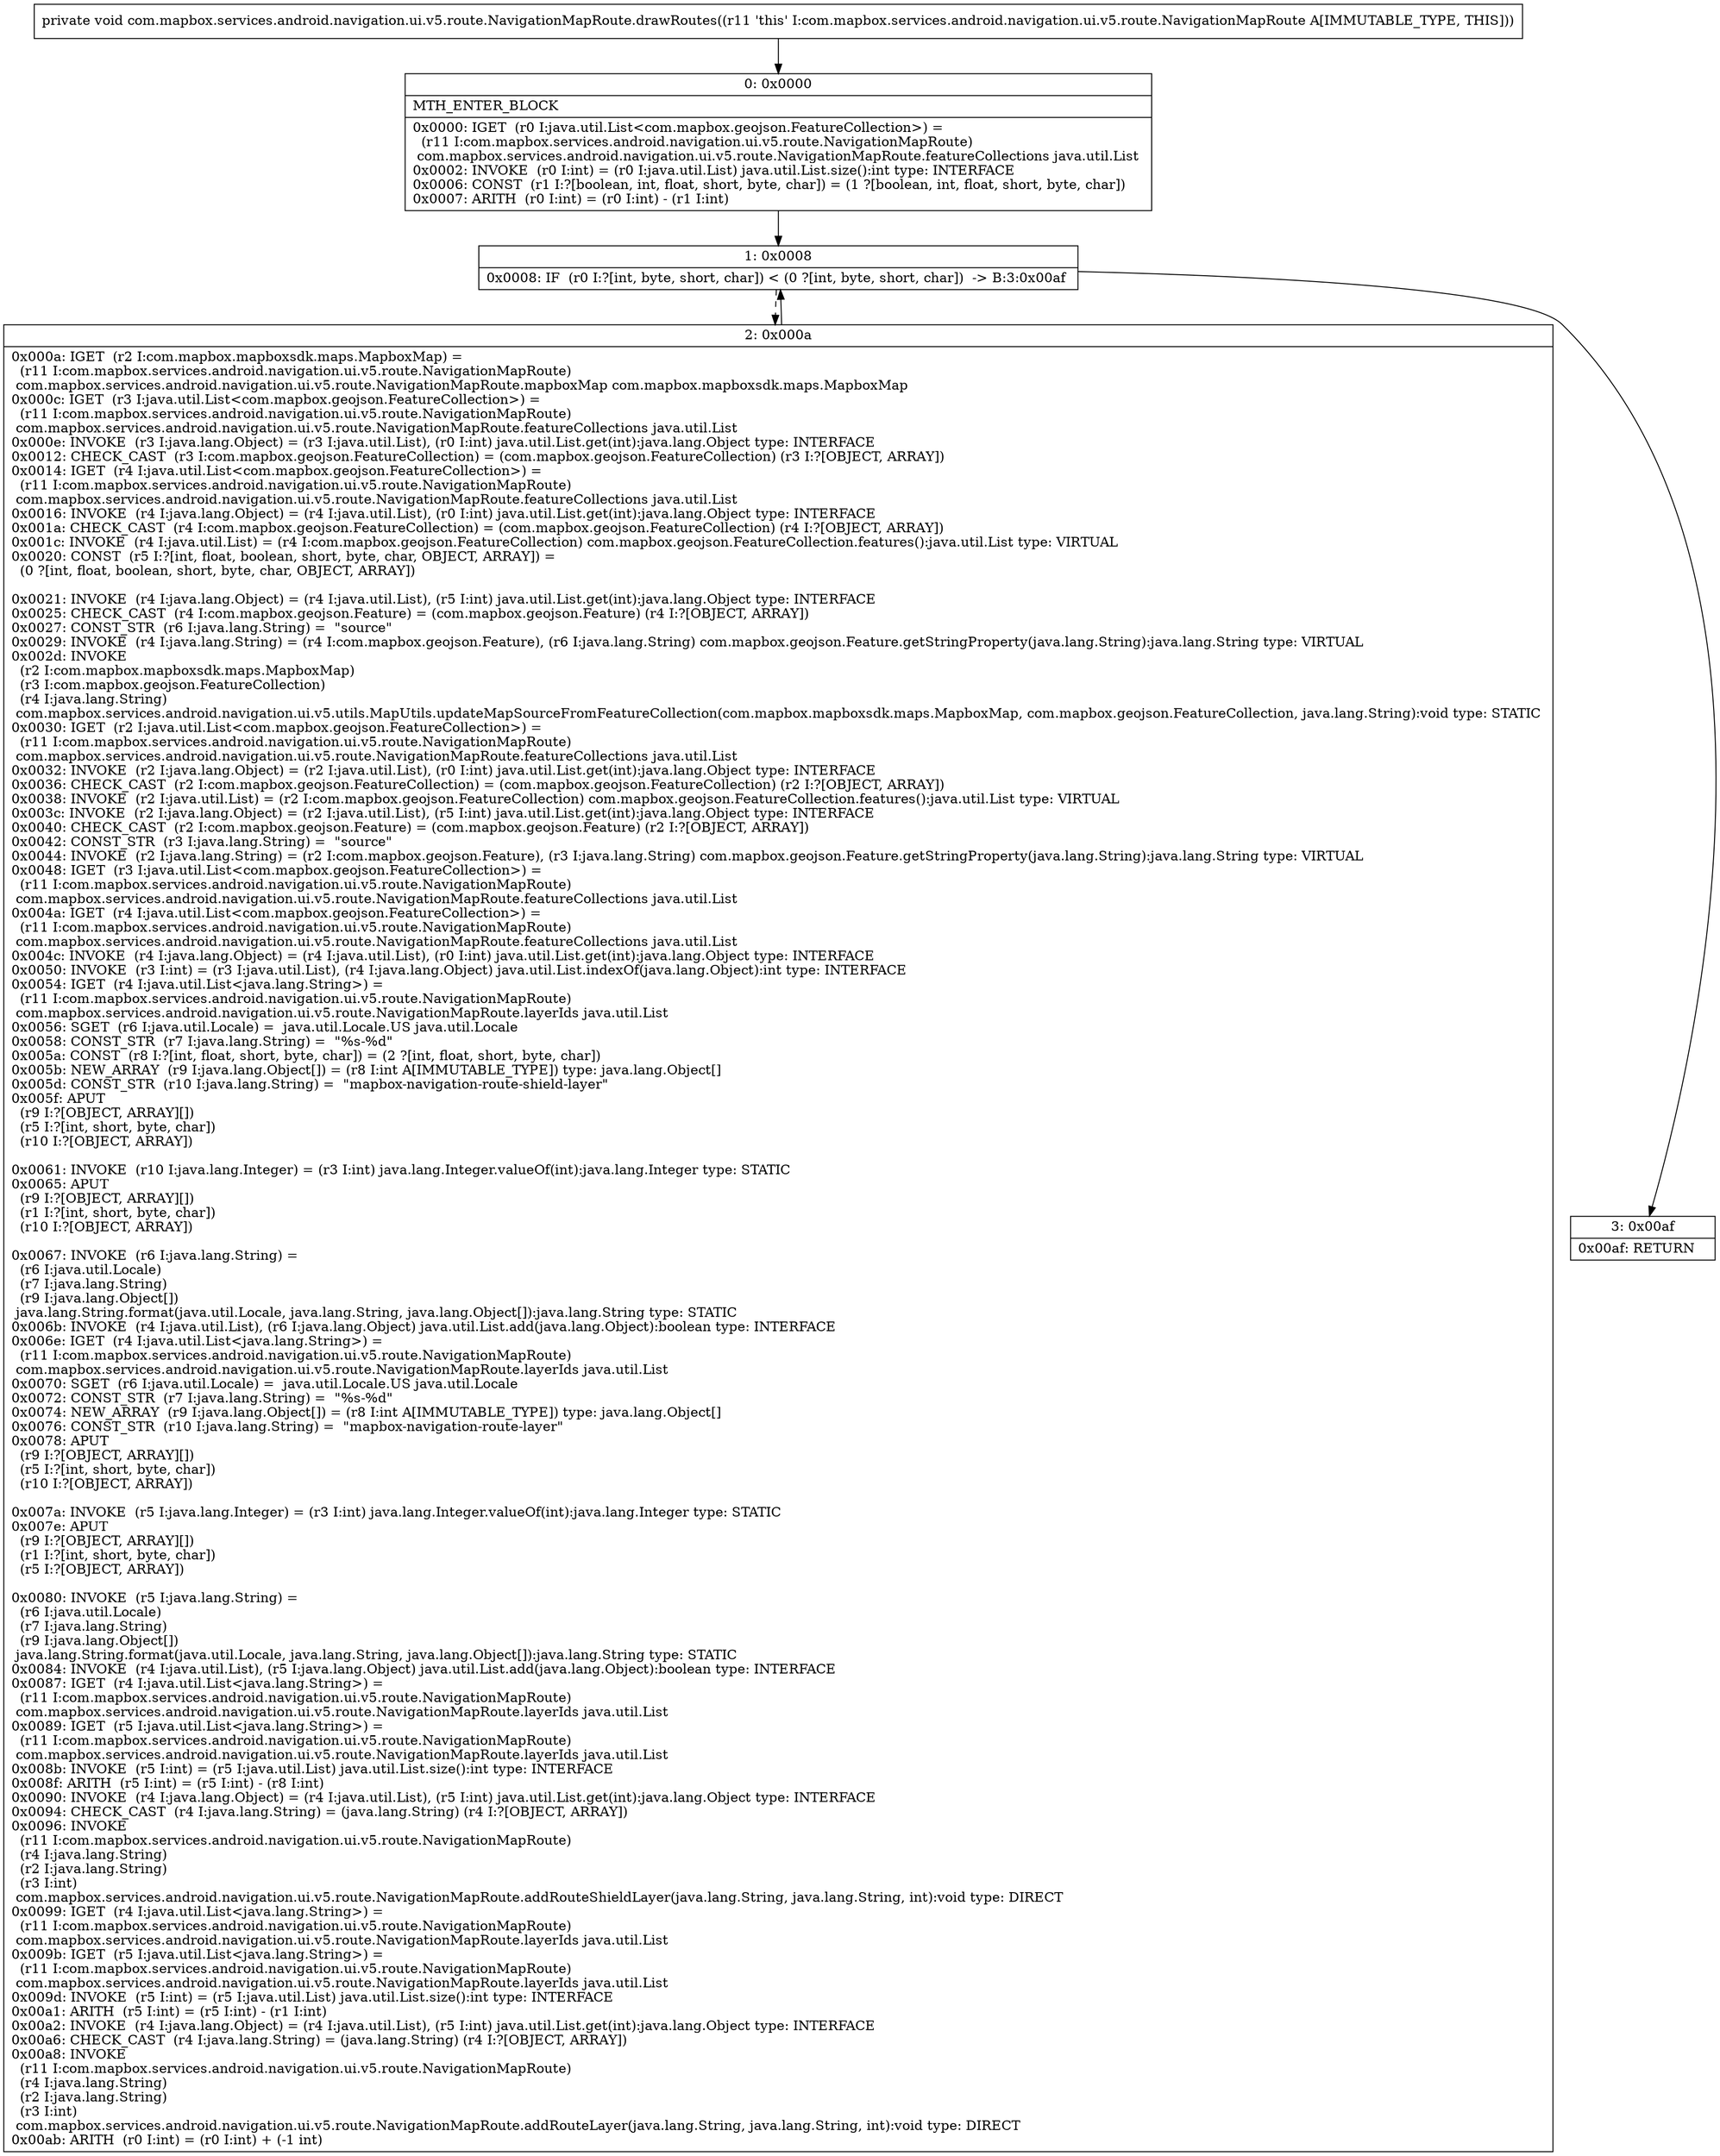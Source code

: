 digraph "CFG forcom.mapbox.services.android.navigation.ui.v5.route.NavigationMapRoute.drawRoutes()V" {
Node_0 [shape=record,label="{0\:\ 0x0000|MTH_ENTER_BLOCK\l|0x0000: IGET  (r0 I:java.util.List\<com.mapbox.geojson.FeatureCollection\>) = \l  (r11 I:com.mapbox.services.android.navigation.ui.v5.route.NavigationMapRoute)\l com.mapbox.services.android.navigation.ui.v5.route.NavigationMapRoute.featureCollections java.util.List \l0x0002: INVOKE  (r0 I:int) = (r0 I:java.util.List) java.util.List.size():int type: INTERFACE \l0x0006: CONST  (r1 I:?[boolean, int, float, short, byte, char]) = (1 ?[boolean, int, float, short, byte, char]) \l0x0007: ARITH  (r0 I:int) = (r0 I:int) \- (r1 I:int) \l}"];
Node_1 [shape=record,label="{1\:\ 0x0008|0x0008: IF  (r0 I:?[int, byte, short, char]) \< (0 ?[int, byte, short, char])  \-\> B:3:0x00af \l}"];
Node_2 [shape=record,label="{2\:\ 0x000a|0x000a: IGET  (r2 I:com.mapbox.mapboxsdk.maps.MapboxMap) = \l  (r11 I:com.mapbox.services.android.navigation.ui.v5.route.NavigationMapRoute)\l com.mapbox.services.android.navigation.ui.v5.route.NavigationMapRoute.mapboxMap com.mapbox.mapboxsdk.maps.MapboxMap \l0x000c: IGET  (r3 I:java.util.List\<com.mapbox.geojson.FeatureCollection\>) = \l  (r11 I:com.mapbox.services.android.navigation.ui.v5.route.NavigationMapRoute)\l com.mapbox.services.android.navigation.ui.v5.route.NavigationMapRoute.featureCollections java.util.List \l0x000e: INVOKE  (r3 I:java.lang.Object) = (r3 I:java.util.List), (r0 I:int) java.util.List.get(int):java.lang.Object type: INTERFACE \l0x0012: CHECK_CAST  (r3 I:com.mapbox.geojson.FeatureCollection) = (com.mapbox.geojson.FeatureCollection) (r3 I:?[OBJECT, ARRAY]) \l0x0014: IGET  (r4 I:java.util.List\<com.mapbox.geojson.FeatureCollection\>) = \l  (r11 I:com.mapbox.services.android.navigation.ui.v5.route.NavigationMapRoute)\l com.mapbox.services.android.navigation.ui.v5.route.NavigationMapRoute.featureCollections java.util.List \l0x0016: INVOKE  (r4 I:java.lang.Object) = (r4 I:java.util.List), (r0 I:int) java.util.List.get(int):java.lang.Object type: INTERFACE \l0x001a: CHECK_CAST  (r4 I:com.mapbox.geojson.FeatureCollection) = (com.mapbox.geojson.FeatureCollection) (r4 I:?[OBJECT, ARRAY]) \l0x001c: INVOKE  (r4 I:java.util.List) = (r4 I:com.mapbox.geojson.FeatureCollection) com.mapbox.geojson.FeatureCollection.features():java.util.List type: VIRTUAL \l0x0020: CONST  (r5 I:?[int, float, boolean, short, byte, char, OBJECT, ARRAY]) = \l  (0 ?[int, float, boolean, short, byte, char, OBJECT, ARRAY])\l \l0x0021: INVOKE  (r4 I:java.lang.Object) = (r4 I:java.util.List), (r5 I:int) java.util.List.get(int):java.lang.Object type: INTERFACE \l0x0025: CHECK_CAST  (r4 I:com.mapbox.geojson.Feature) = (com.mapbox.geojson.Feature) (r4 I:?[OBJECT, ARRAY]) \l0x0027: CONST_STR  (r6 I:java.lang.String) =  \"source\" \l0x0029: INVOKE  (r4 I:java.lang.String) = (r4 I:com.mapbox.geojson.Feature), (r6 I:java.lang.String) com.mapbox.geojson.Feature.getStringProperty(java.lang.String):java.lang.String type: VIRTUAL \l0x002d: INVOKE  \l  (r2 I:com.mapbox.mapboxsdk.maps.MapboxMap)\l  (r3 I:com.mapbox.geojson.FeatureCollection)\l  (r4 I:java.lang.String)\l com.mapbox.services.android.navigation.ui.v5.utils.MapUtils.updateMapSourceFromFeatureCollection(com.mapbox.mapboxsdk.maps.MapboxMap, com.mapbox.geojson.FeatureCollection, java.lang.String):void type: STATIC \l0x0030: IGET  (r2 I:java.util.List\<com.mapbox.geojson.FeatureCollection\>) = \l  (r11 I:com.mapbox.services.android.navigation.ui.v5.route.NavigationMapRoute)\l com.mapbox.services.android.navigation.ui.v5.route.NavigationMapRoute.featureCollections java.util.List \l0x0032: INVOKE  (r2 I:java.lang.Object) = (r2 I:java.util.List), (r0 I:int) java.util.List.get(int):java.lang.Object type: INTERFACE \l0x0036: CHECK_CAST  (r2 I:com.mapbox.geojson.FeatureCollection) = (com.mapbox.geojson.FeatureCollection) (r2 I:?[OBJECT, ARRAY]) \l0x0038: INVOKE  (r2 I:java.util.List) = (r2 I:com.mapbox.geojson.FeatureCollection) com.mapbox.geojson.FeatureCollection.features():java.util.List type: VIRTUAL \l0x003c: INVOKE  (r2 I:java.lang.Object) = (r2 I:java.util.List), (r5 I:int) java.util.List.get(int):java.lang.Object type: INTERFACE \l0x0040: CHECK_CAST  (r2 I:com.mapbox.geojson.Feature) = (com.mapbox.geojson.Feature) (r2 I:?[OBJECT, ARRAY]) \l0x0042: CONST_STR  (r3 I:java.lang.String) =  \"source\" \l0x0044: INVOKE  (r2 I:java.lang.String) = (r2 I:com.mapbox.geojson.Feature), (r3 I:java.lang.String) com.mapbox.geojson.Feature.getStringProperty(java.lang.String):java.lang.String type: VIRTUAL \l0x0048: IGET  (r3 I:java.util.List\<com.mapbox.geojson.FeatureCollection\>) = \l  (r11 I:com.mapbox.services.android.navigation.ui.v5.route.NavigationMapRoute)\l com.mapbox.services.android.navigation.ui.v5.route.NavigationMapRoute.featureCollections java.util.List \l0x004a: IGET  (r4 I:java.util.List\<com.mapbox.geojson.FeatureCollection\>) = \l  (r11 I:com.mapbox.services.android.navigation.ui.v5.route.NavigationMapRoute)\l com.mapbox.services.android.navigation.ui.v5.route.NavigationMapRoute.featureCollections java.util.List \l0x004c: INVOKE  (r4 I:java.lang.Object) = (r4 I:java.util.List), (r0 I:int) java.util.List.get(int):java.lang.Object type: INTERFACE \l0x0050: INVOKE  (r3 I:int) = (r3 I:java.util.List), (r4 I:java.lang.Object) java.util.List.indexOf(java.lang.Object):int type: INTERFACE \l0x0054: IGET  (r4 I:java.util.List\<java.lang.String\>) = \l  (r11 I:com.mapbox.services.android.navigation.ui.v5.route.NavigationMapRoute)\l com.mapbox.services.android.navigation.ui.v5.route.NavigationMapRoute.layerIds java.util.List \l0x0056: SGET  (r6 I:java.util.Locale) =  java.util.Locale.US java.util.Locale \l0x0058: CONST_STR  (r7 I:java.lang.String) =  \"%s\-%d\" \l0x005a: CONST  (r8 I:?[int, float, short, byte, char]) = (2 ?[int, float, short, byte, char]) \l0x005b: NEW_ARRAY  (r9 I:java.lang.Object[]) = (r8 I:int A[IMMUTABLE_TYPE]) type: java.lang.Object[] \l0x005d: CONST_STR  (r10 I:java.lang.String) =  \"mapbox\-navigation\-route\-shield\-layer\" \l0x005f: APUT  \l  (r9 I:?[OBJECT, ARRAY][])\l  (r5 I:?[int, short, byte, char])\l  (r10 I:?[OBJECT, ARRAY])\l \l0x0061: INVOKE  (r10 I:java.lang.Integer) = (r3 I:int) java.lang.Integer.valueOf(int):java.lang.Integer type: STATIC \l0x0065: APUT  \l  (r9 I:?[OBJECT, ARRAY][])\l  (r1 I:?[int, short, byte, char])\l  (r10 I:?[OBJECT, ARRAY])\l \l0x0067: INVOKE  (r6 I:java.lang.String) = \l  (r6 I:java.util.Locale)\l  (r7 I:java.lang.String)\l  (r9 I:java.lang.Object[])\l java.lang.String.format(java.util.Locale, java.lang.String, java.lang.Object[]):java.lang.String type: STATIC \l0x006b: INVOKE  (r4 I:java.util.List), (r6 I:java.lang.Object) java.util.List.add(java.lang.Object):boolean type: INTERFACE \l0x006e: IGET  (r4 I:java.util.List\<java.lang.String\>) = \l  (r11 I:com.mapbox.services.android.navigation.ui.v5.route.NavigationMapRoute)\l com.mapbox.services.android.navigation.ui.v5.route.NavigationMapRoute.layerIds java.util.List \l0x0070: SGET  (r6 I:java.util.Locale) =  java.util.Locale.US java.util.Locale \l0x0072: CONST_STR  (r7 I:java.lang.String) =  \"%s\-%d\" \l0x0074: NEW_ARRAY  (r9 I:java.lang.Object[]) = (r8 I:int A[IMMUTABLE_TYPE]) type: java.lang.Object[] \l0x0076: CONST_STR  (r10 I:java.lang.String) =  \"mapbox\-navigation\-route\-layer\" \l0x0078: APUT  \l  (r9 I:?[OBJECT, ARRAY][])\l  (r5 I:?[int, short, byte, char])\l  (r10 I:?[OBJECT, ARRAY])\l \l0x007a: INVOKE  (r5 I:java.lang.Integer) = (r3 I:int) java.lang.Integer.valueOf(int):java.lang.Integer type: STATIC \l0x007e: APUT  \l  (r9 I:?[OBJECT, ARRAY][])\l  (r1 I:?[int, short, byte, char])\l  (r5 I:?[OBJECT, ARRAY])\l \l0x0080: INVOKE  (r5 I:java.lang.String) = \l  (r6 I:java.util.Locale)\l  (r7 I:java.lang.String)\l  (r9 I:java.lang.Object[])\l java.lang.String.format(java.util.Locale, java.lang.String, java.lang.Object[]):java.lang.String type: STATIC \l0x0084: INVOKE  (r4 I:java.util.List), (r5 I:java.lang.Object) java.util.List.add(java.lang.Object):boolean type: INTERFACE \l0x0087: IGET  (r4 I:java.util.List\<java.lang.String\>) = \l  (r11 I:com.mapbox.services.android.navigation.ui.v5.route.NavigationMapRoute)\l com.mapbox.services.android.navigation.ui.v5.route.NavigationMapRoute.layerIds java.util.List \l0x0089: IGET  (r5 I:java.util.List\<java.lang.String\>) = \l  (r11 I:com.mapbox.services.android.navigation.ui.v5.route.NavigationMapRoute)\l com.mapbox.services.android.navigation.ui.v5.route.NavigationMapRoute.layerIds java.util.List \l0x008b: INVOKE  (r5 I:int) = (r5 I:java.util.List) java.util.List.size():int type: INTERFACE \l0x008f: ARITH  (r5 I:int) = (r5 I:int) \- (r8 I:int) \l0x0090: INVOKE  (r4 I:java.lang.Object) = (r4 I:java.util.List), (r5 I:int) java.util.List.get(int):java.lang.Object type: INTERFACE \l0x0094: CHECK_CAST  (r4 I:java.lang.String) = (java.lang.String) (r4 I:?[OBJECT, ARRAY]) \l0x0096: INVOKE  \l  (r11 I:com.mapbox.services.android.navigation.ui.v5.route.NavigationMapRoute)\l  (r4 I:java.lang.String)\l  (r2 I:java.lang.String)\l  (r3 I:int)\l com.mapbox.services.android.navigation.ui.v5.route.NavigationMapRoute.addRouteShieldLayer(java.lang.String, java.lang.String, int):void type: DIRECT \l0x0099: IGET  (r4 I:java.util.List\<java.lang.String\>) = \l  (r11 I:com.mapbox.services.android.navigation.ui.v5.route.NavigationMapRoute)\l com.mapbox.services.android.navigation.ui.v5.route.NavigationMapRoute.layerIds java.util.List \l0x009b: IGET  (r5 I:java.util.List\<java.lang.String\>) = \l  (r11 I:com.mapbox.services.android.navigation.ui.v5.route.NavigationMapRoute)\l com.mapbox.services.android.navigation.ui.v5.route.NavigationMapRoute.layerIds java.util.List \l0x009d: INVOKE  (r5 I:int) = (r5 I:java.util.List) java.util.List.size():int type: INTERFACE \l0x00a1: ARITH  (r5 I:int) = (r5 I:int) \- (r1 I:int) \l0x00a2: INVOKE  (r4 I:java.lang.Object) = (r4 I:java.util.List), (r5 I:int) java.util.List.get(int):java.lang.Object type: INTERFACE \l0x00a6: CHECK_CAST  (r4 I:java.lang.String) = (java.lang.String) (r4 I:?[OBJECT, ARRAY]) \l0x00a8: INVOKE  \l  (r11 I:com.mapbox.services.android.navigation.ui.v5.route.NavigationMapRoute)\l  (r4 I:java.lang.String)\l  (r2 I:java.lang.String)\l  (r3 I:int)\l com.mapbox.services.android.navigation.ui.v5.route.NavigationMapRoute.addRouteLayer(java.lang.String, java.lang.String, int):void type: DIRECT \l0x00ab: ARITH  (r0 I:int) = (r0 I:int) + (\-1 int) \l}"];
Node_3 [shape=record,label="{3\:\ 0x00af|0x00af: RETURN   \l}"];
MethodNode[shape=record,label="{private void com.mapbox.services.android.navigation.ui.v5.route.NavigationMapRoute.drawRoutes((r11 'this' I:com.mapbox.services.android.navigation.ui.v5.route.NavigationMapRoute A[IMMUTABLE_TYPE, THIS])) }"];
MethodNode -> Node_0;
Node_0 -> Node_1;
Node_1 -> Node_2[style=dashed];
Node_1 -> Node_3;
Node_2 -> Node_1;
}


